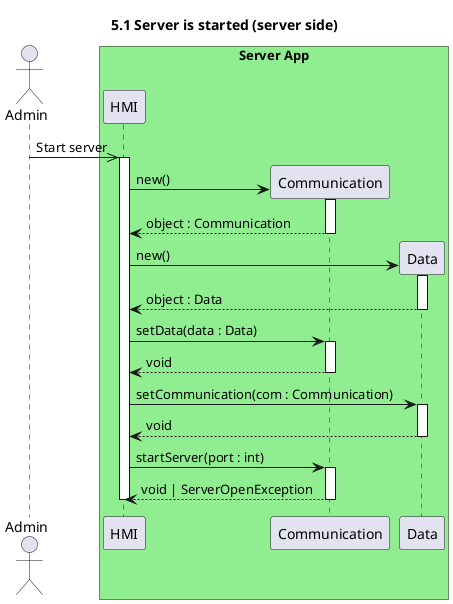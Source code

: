 @startuml 5.1 Server is started (server side)
title 5.1 Server is started (server side)

actor "Admin" as admin
box "Server App" #LightGreen
    participant "HMI" as hmi
    participant "Communication" as com
    participant "Data" as data
end box

admin ->> hmi : Start server
activate hmi

create com
hmi -> com++ : new()
return object : Communication

create data
hmi -> data++ : new()
return object : Data

hmi -> com++ : setData(data : Data)
return void

hmi -> data++ : setCommunication(com : Communication)
return void

hmi -> com++ : startServer(port : int)
return void | ServerOpenException

deactivate hmi

@enduml
